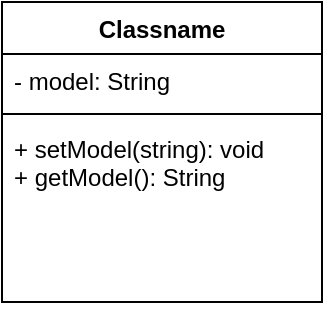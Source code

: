 <mxfile version="15.8.3" type="github">
  <diagram id="gOqOfkRPqAIblS4x61Fm" name="Page-1">
    <mxGraphModel dx="1038" dy="547" grid="1" gridSize="10" guides="1" tooltips="1" connect="1" arrows="1" fold="1" page="1" pageScale="1" pageWidth="827" pageHeight="1169" math="0" shadow="0">
      <root>
        <mxCell id="0" />
        <mxCell id="1" parent="0" />
        <mxCell id="atlS2niXttSLO_iYEK0Z-1" value="Classname" style="swimlane;fontStyle=1;align=center;verticalAlign=top;childLayout=stackLayout;horizontal=1;startSize=26;horizontalStack=0;resizeParent=1;resizeParentMax=0;resizeLast=0;collapsible=1;marginBottom=0;" vertex="1" parent="1">
          <mxGeometry x="60" y="40" width="160" height="150" as="geometry" />
        </mxCell>
        <mxCell id="atlS2niXttSLO_iYEK0Z-2" value="- model: String" style="text;strokeColor=none;fillColor=none;align=left;verticalAlign=top;spacingLeft=4;spacingRight=4;overflow=hidden;rotatable=0;points=[[0,0.5],[1,0.5]];portConstraint=eastwest;" vertex="1" parent="atlS2niXttSLO_iYEK0Z-1">
          <mxGeometry y="26" width="160" height="26" as="geometry" />
        </mxCell>
        <mxCell id="atlS2niXttSLO_iYEK0Z-3" value="" style="line;strokeWidth=1;fillColor=none;align=left;verticalAlign=middle;spacingTop=-1;spacingLeft=3;spacingRight=3;rotatable=0;labelPosition=right;points=[];portConstraint=eastwest;" vertex="1" parent="atlS2niXttSLO_iYEK0Z-1">
          <mxGeometry y="52" width="160" height="8" as="geometry" />
        </mxCell>
        <mxCell id="atlS2niXttSLO_iYEK0Z-4" value="+ setModel(string): void&#xa;+ getModel(): String" style="text;strokeColor=none;fillColor=none;align=left;verticalAlign=top;spacingLeft=4;spacingRight=4;overflow=hidden;rotatable=0;points=[[0,0.5],[1,0.5]];portConstraint=eastwest;" vertex="1" parent="atlS2niXttSLO_iYEK0Z-1">
          <mxGeometry y="60" width="160" height="90" as="geometry" />
        </mxCell>
      </root>
    </mxGraphModel>
  </diagram>
</mxfile>
